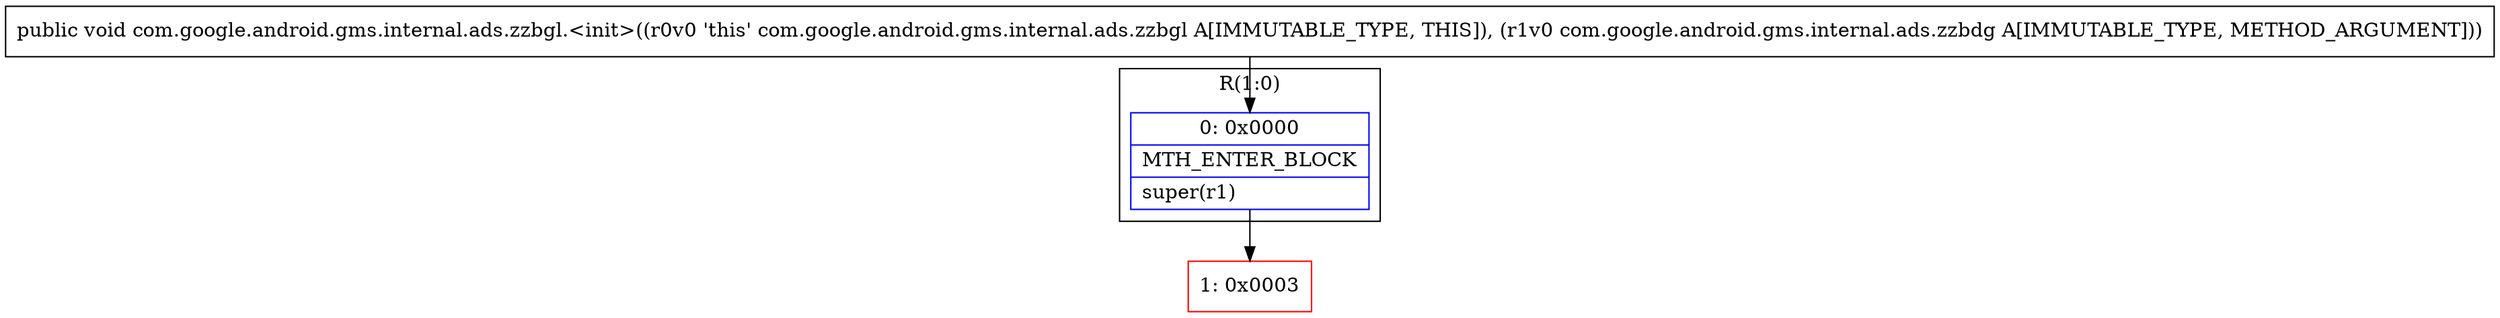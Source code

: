 digraph "CFG forcom.google.android.gms.internal.ads.zzbgl.\<init\>(Lcom\/google\/android\/gms\/internal\/ads\/zzbdg;)V" {
subgraph cluster_Region_1353962673 {
label = "R(1:0)";
node [shape=record,color=blue];
Node_0 [shape=record,label="{0\:\ 0x0000|MTH_ENTER_BLOCK\l|super(r1)\l}"];
}
Node_1 [shape=record,color=red,label="{1\:\ 0x0003}"];
MethodNode[shape=record,label="{public void com.google.android.gms.internal.ads.zzbgl.\<init\>((r0v0 'this' com.google.android.gms.internal.ads.zzbgl A[IMMUTABLE_TYPE, THIS]), (r1v0 com.google.android.gms.internal.ads.zzbdg A[IMMUTABLE_TYPE, METHOD_ARGUMENT])) }"];
MethodNode -> Node_0;
Node_0 -> Node_1;
}

